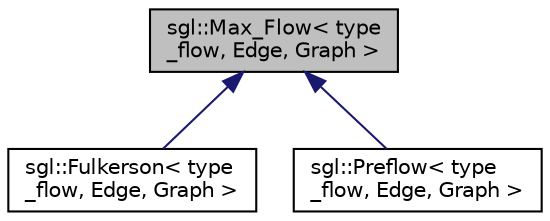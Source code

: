 digraph "sgl::Max_Flow&lt; type_flow, Edge, Graph &gt;"
{
  edge [fontname="Helvetica",fontsize="10",labelfontname="Helvetica",labelfontsize="10"];
  node [fontname="Helvetica",fontsize="10",shape=record];
  Node1 [label="sgl::Max_Flow\< type\l_flow, Edge, Graph \>",height=0.2,width=0.4,color="black", fillcolor="grey75", style="filled", fontcolor="black"];
  Node1 -> Node2 [dir="back",color="midnightblue",fontsize="10",style="solid",fontname="Helvetica"];
  Node2 [label="sgl::Fulkerson\< type\l_flow, Edge, Graph \>",height=0.2,width=0.4,color="black", fillcolor="white", style="filled",URL="$classsgl_1_1_fulkerson.html"];
  Node1 -> Node3 [dir="back",color="midnightblue",fontsize="10",style="solid",fontname="Helvetica"];
  Node3 [label="sgl::Preflow\< type\l_flow, Edge, Graph \>",height=0.2,width=0.4,color="black", fillcolor="white", style="filled",URL="$classsgl_1_1_preflow.html"];
}
